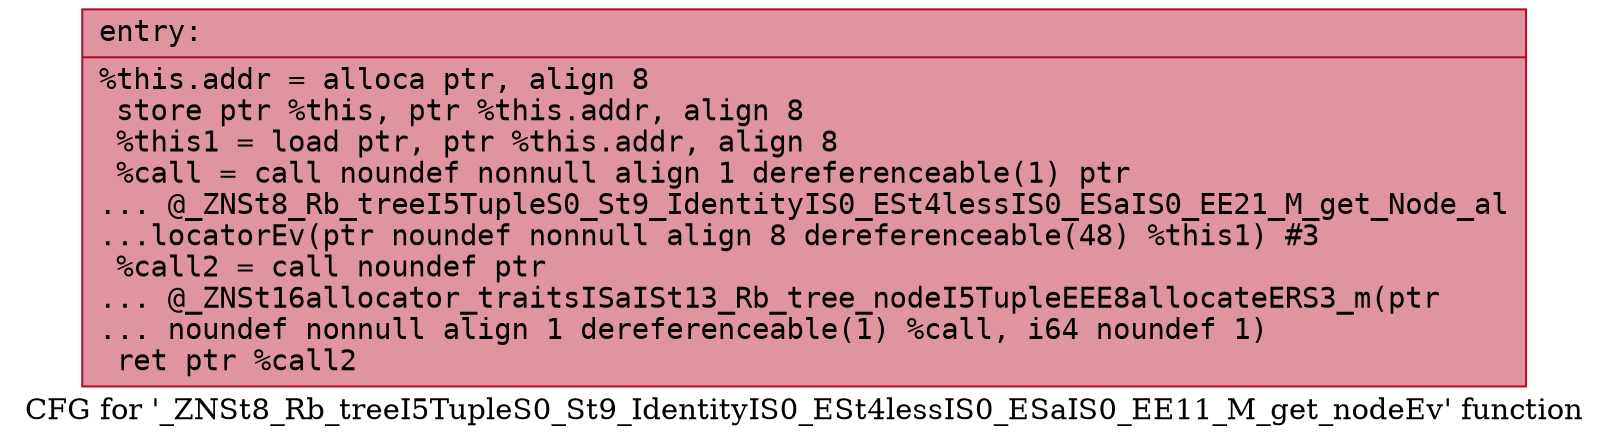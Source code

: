 digraph "CFG for '_ZNSt8_Rb_treeI5TupleS0_St9_IdentityIS0_ESt4lessIS0_ESaIS0_EE11_M_get_nodeEv' function" {
	label="CFG for '_ZNSt8_Rb_treeI5TupleS0_St9_IdentityIS0_ESt4lessIS0_ESaIS0_EE11_M_get_nodeEv' function";

	Node0x55dab47e0c50 [shape=record,color="#b70d28ff", style=filled, fillcolor="#b70d2870" fontname="Courier",label="{entry:\l|  %this.addr = alloca ptr, align 8\l  store ptr %this, ptr %this.addr, align 8\l  %this1 = load ptr, ptr %this.addr, align 8\l  %call = call noundef nonnull align 1 dereferenceable(1) ptr\l... @_ZNSt8_Rb_treeI5TupleS0_St9_IdentityIS0_ESt4lessIS0_ESaIS0_EE21_M_get_Node_al\l...locatorEv(ptr noundef nonnull align 8 dereferenceable(48) %this1) #3\l  %call2 = call noundef ptr\l... @_ZNSt16allocator_traitsISaISt13_Rb_tree_nodeI5TupleEEE8allocateERS3_m(ptr\l... noundef nonnull align 1 dereferenceable(1) %call, i64 noundef 1)\l  ret ptr %call2\l}"];
}
